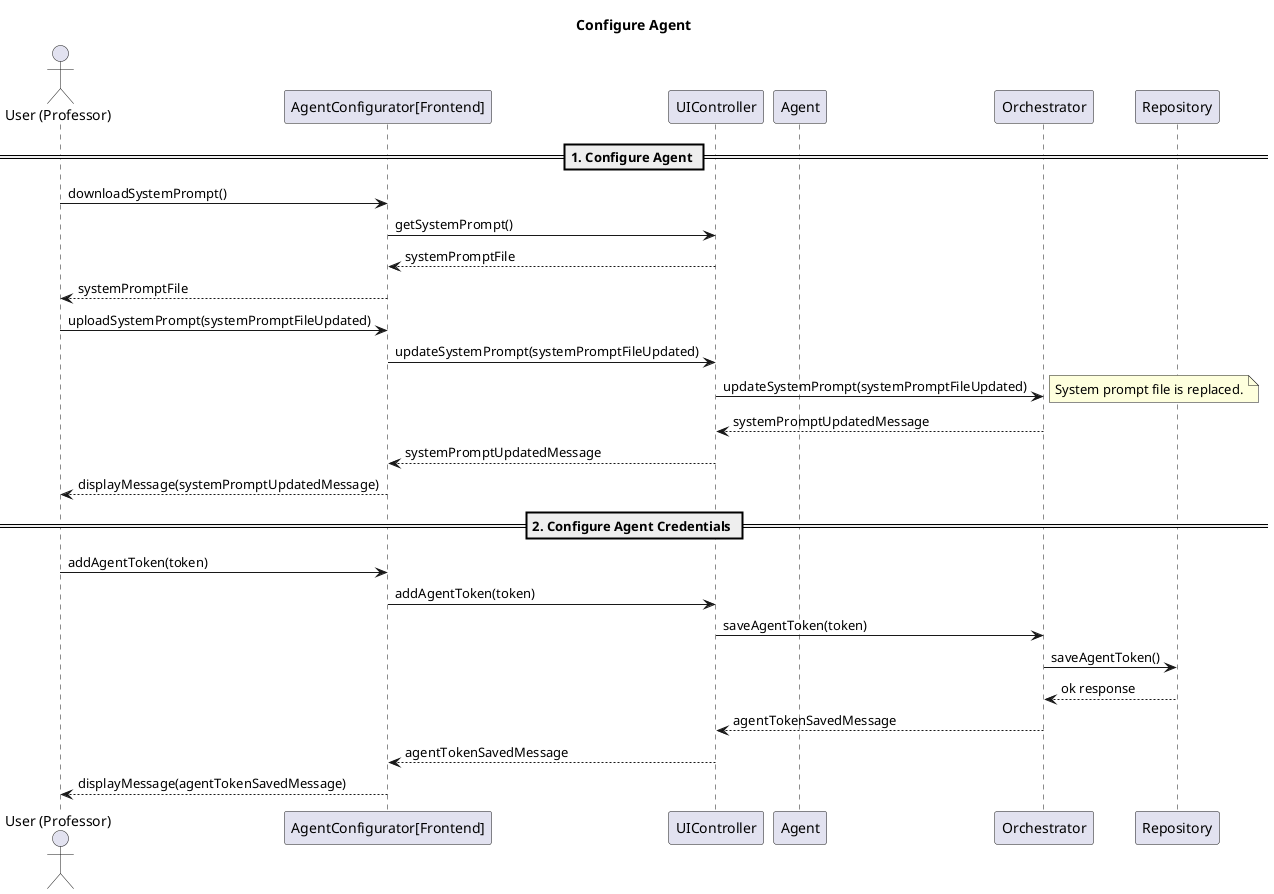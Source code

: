 @startuml
title Configure Agent
actor "User (Professor)" as User

participant "AgentConfigurator[Frontend]" as AgentConfigurator
participant UIController
participant Agent
participant Orchestrator

== 1. Configure Agent ==
User -> AgentConfigurator : downloadSystemPrompt()
AgentConfigurator -> UIController : getSystemPrompt()
UIController --> AgentConfigurator : systemPromptFile
AgentConfigurator --> User: systemPromptFile
User -> AgentConfigurator : uploadSystemPrompt(systemPromptFileUpdated)
AgentConfigurator -> UIController : updateSystemPrompt(systemPromptFileUpdated)
UIController -> Orchestrator : updateSystemPrompt(systemPromptFileUpdated)
note right: System prompt file is replaced.
Orchestrator --> UIController : systemPromptUpdatedMessage
UIController --> AgentConfigurator : systemPromptUpdatedMessage
AgentConfigurator --> User : displayMessage(systemPromptUpdatedMessage)

== 2. Configure Agent Credentials ==
User -> AgentConfigurator : addAgentToken(token)
AgentConfigurator -> UIController : addAgentToken(token)
UIController -> Orchestrator : saveAgentToken(token)
Orchestrator -> Repository: saveAgentToken()
Repository --> Orchestrator : ok response
Orchestrator --> UIController : agentTokenSavedMessage
UIController --> AgentConfigurator : agentTokenSavedMessage
AgentConfigurator --> User : displayMessage(agentTokenSavedMessage) 
@enduml
